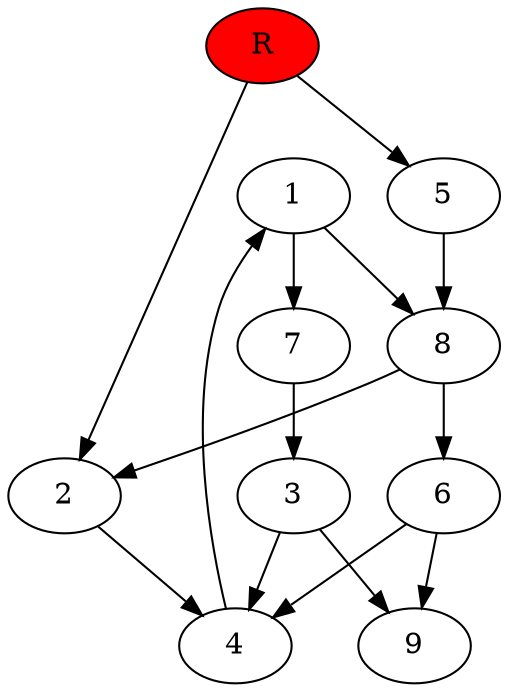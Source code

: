 digraph prb26837 {
	1
	2
	3
	4
	5
	6
	7
	8
	R [fillcolor="#ff0000" style=filled]
	1 -> 7
	1 -> 8
	2 -> 4
	3 -> 4
	3 -> 9
	4 -> 1
	5 -> 8
	6 -> 4
	6 -> 9
	7 -> 3
	8 -> 2
	8 -> 6
	R -> 2
	R -> 5
}
